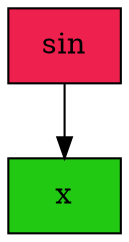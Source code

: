 digraph DotGraph
{
    Node16 [shape="box", color="black", fontcolor="black", fillcolor="#EE204D", style="filled", weight="1", label=" sin "];
    Node144 [shape="box", color="black", fontcolor="black", fillcolor="#21C912", style="filled", weight="1", label="x"];
    Node16 -> Node144 [color="black", style="solid", weight="1", label=""];
}
